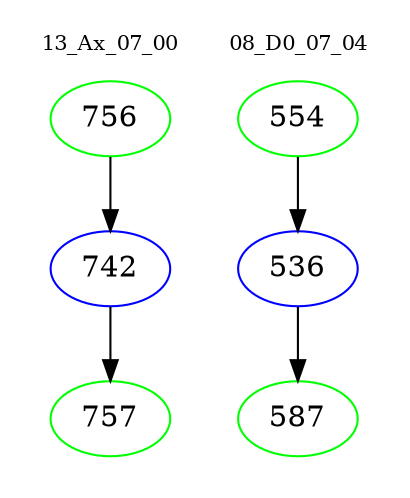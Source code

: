 digraph{
subgraph cluster_0 {
color = white
label = "13_Ax_07_00";
fontsize=10;
T0_756 [label="756", color="green"]
T0_756 -> T0_742 [color="black"]
T0_742 [label="742", color="blue"]
T0_742 -> T0_757 [color="black"]
T0_757 [label="757", color="green"]
}
subgraph cluster_1 {
color = white
label = "08_D0_07_04";
fontsize=10;
T1_554 [label="554", color="green"]
T1_554 -> T1_536 [color="black"]
T1_536 [label="536", color="blue"]
T1_536 -> T1_587 [color="black"]
T1_587 [label="587", color="green"]
}
}
